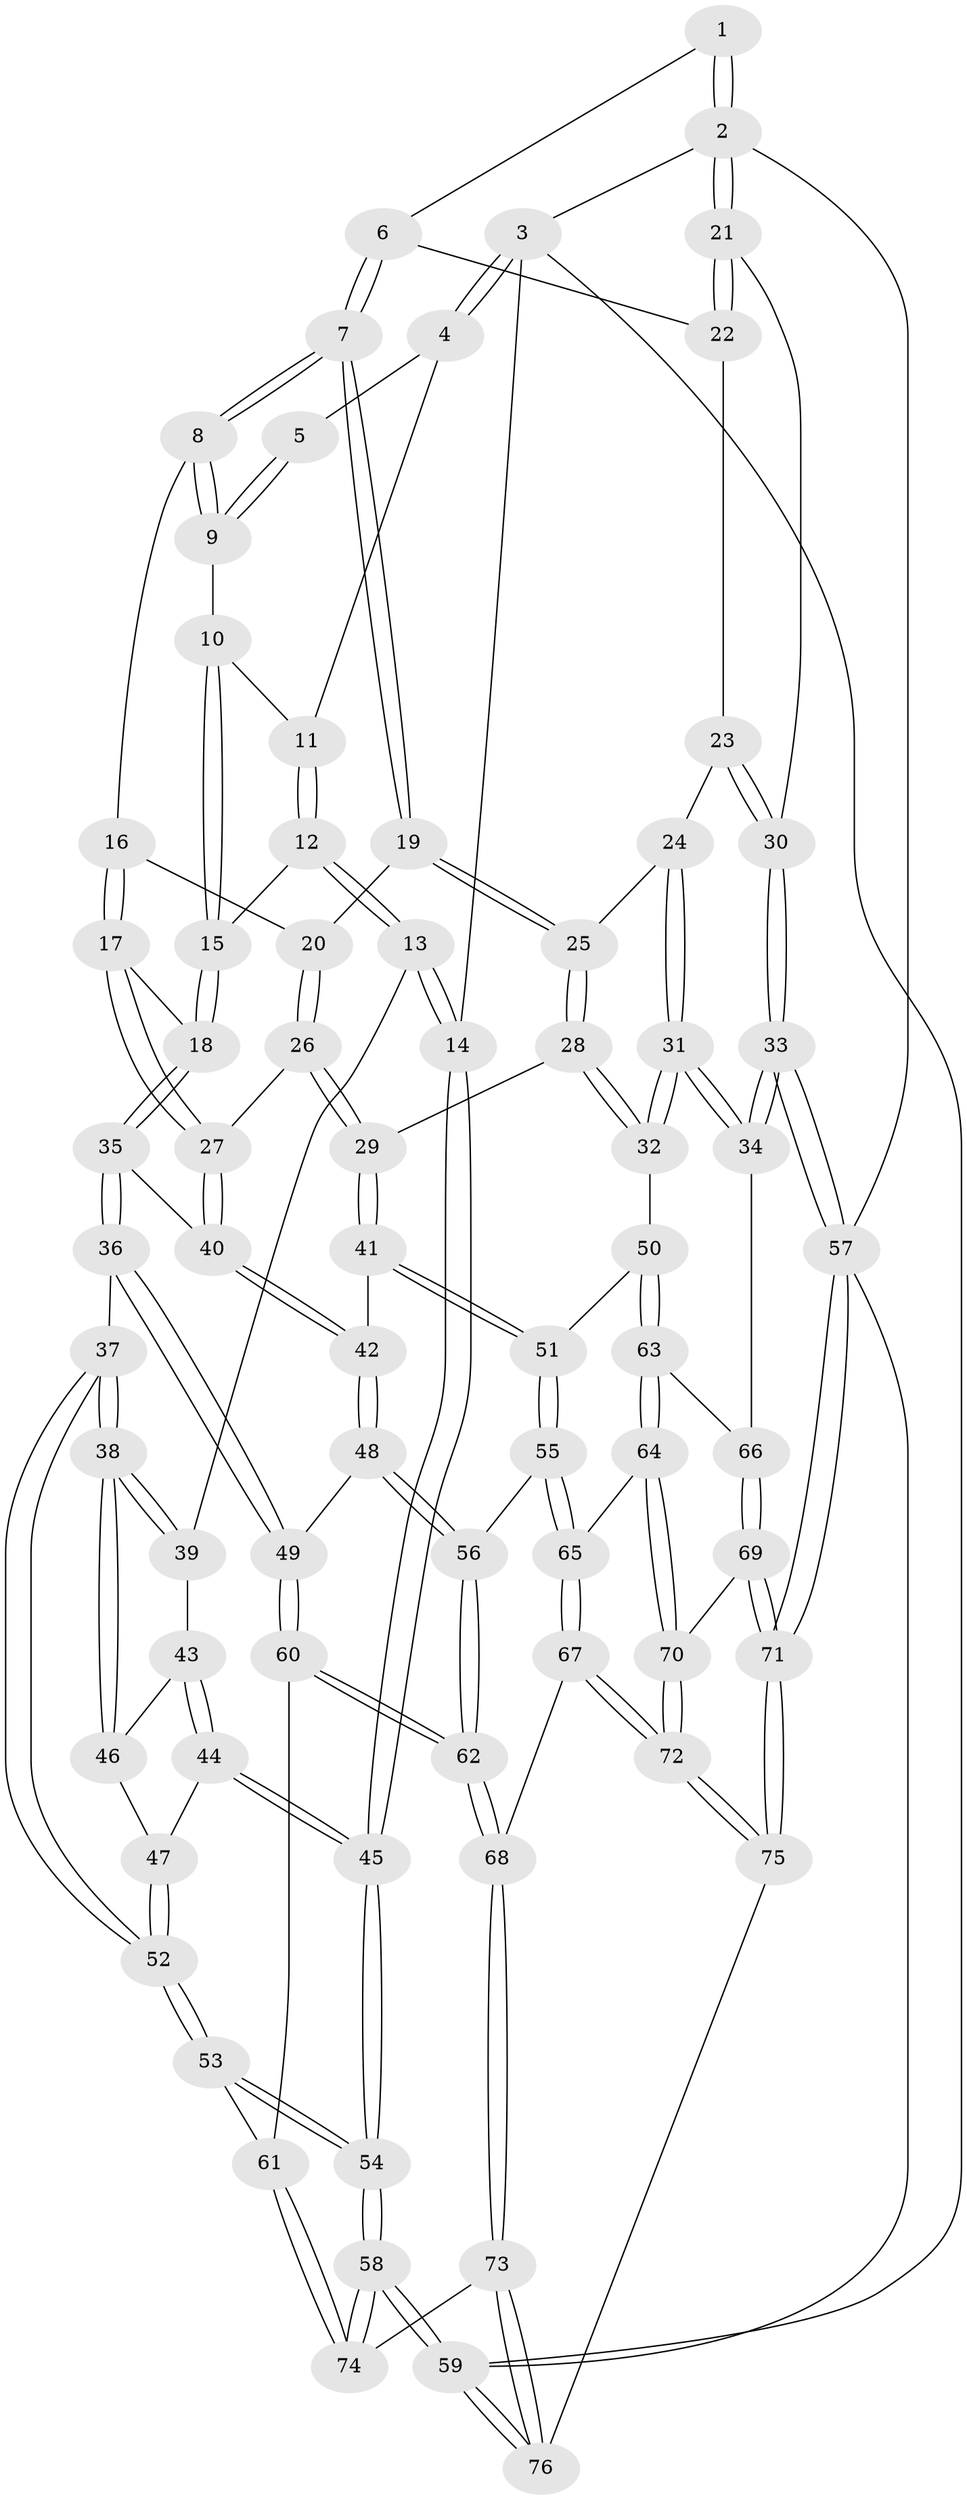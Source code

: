 // Generated by graph-tools (version 1.1) at 2025/02/03/09/25 05:02:10]
// undirected, 76 vertices, 187 edges
graph export_dot {
graph [start="1"]
  node [color=gray90,style=filled];
  1 [pos="+0.7159781489528169+0"];
  2 [pos="+1+0"];
  3 [pos="+0+0"];
  4 [pos="+0.0074533746544773165+0"];
  5 [pos="+0.36901078195198644+0"];
  6 [pos="+0.6931480655081026+0.09747861924975458"];
  7 [pos="+0.6862607274030709+0.12010458255935362"];
  8 [pos="+0.3945854698179598+0.06294583561715392"];
  9 [pos="+0.37522915787090616+0"];
  10 [pos="+0.24176245667292548+0.08942980361133646"];
  11 [pos="+0.07892395471107064+0"];
  12 [pos="+0.1547021536266066+0.25466793816195854"];
  13 [pos="+0.05149620362652375+0.30444599658494315"];
  14 [pos="+0+0.27610352771579866"];
  15 [pos="+0.19564268469928592+0.2582382586701364"];
  16 [pos="+0.38465597312239547+0.14650114400038106"];
  17 [pos="+0.32234479162876595+0.2574075023207167"];
  18 [pos="+0.2602276137081936+0.27623401421720595"];
  19 [pos="+0.684872513644102+0.1433113149389478"];
  20 [pos="+0.6246191448130102+0.20494684416993292"];
  21 [pos="+1+0"];
  22 [pos="+1+0.1179627746130873"];
  23 [pos="+0.8444478399123844+0.25637226513243777"];
  24 [pos="+0.8316027362710865+0.2584324298970983"];
  25 [pos="+0.7823853731903018+0.23374603434982036"];
  26 [pos="+0.546816979334956+0.3698055085379784"];
  27 [pos="+0.5192942753483416+0.3716801267386145"];
  28 [pos="+0.6714681505357578+0.4727398527298255"];
  29 [pos="+0.6350131747820963+0.45592236159400334"];
  30 [pos="+1+0.4243449899575934"];
  31 [pos="+0.8303732533080743+0.5603054042096914"];
  32 [pos="+0.7522477864837435+0.5341033848515532"];
  33 [pos="+1+0.6247831666352891"];
  34 [pos="+0.8545437935666049+0.5780204720320544"];
  35 [pos="+0.2803912606022999+0.49732569829151635"];
  36 [pos="+0.2589700710649501+0.5592914579352876"];
  37 [pos="+0.21031999115378835+0.564013798055666"];
  38 [pos="+0.15670961172257677+0.5332619539565955"];
  39 [pos="+0.08784304808612038+0.4479518220644935"];
  40 [pos="+0.46722265998877327+0.43450393652391595"];
  41 [pos="+0.5073785498401204+0.6002885104393945"];
  42 [pos="+0.4419863882162283+0.5706786586761909"];
  43 [pos="+0.020662361022882412+0.5127672658197581"];
  44 [pos="+0+0.5574316388648253"];
  45 [pos="+0+0.5745097818156479"];
  46 [pos="+0.0659926764461407+0.569730012269876"];
  47 [pos="+0.04169655650048724+0.5914260022320795"];
  48 [pos="+0.3188913896177315+0.6176139999962506"];
  49 [pos="+0.3051403291294407+0.6066795829109288"];
  50 [pos="+0.5635888187572528+0.6818065983631595"];
  51 [pos="+0.518663713317166+0.6292074431769169"];
  52 [pos="+0.07997784758972819+0.7335559426656413"];
  53 [pos="+0.06478031113737234+0.771816020357926"];
  54 [pos="+0+0.9580414008149025"];
  55 [pos="+0.39365039611829866+0.7082182607925288"];
  56 [pos="+0.3424781966681595+0.6862638729896257"];
  57 [pos="+1+1"];
  58 [pos="+0+1"];
  59 [pos="+0+1"];
  60 [pos="+0.14776575765037847+0.792814129168842"];
  61 [pos="+0.13514492743332757+0.792222159271863"];
  62 [pos="+0.2799110873066109+0.8199199137652204"];
  63 [pos="+0.5630603760176507+0.7040146093936711"];
  64 [pos="+0.5116595813530976+0.77660919991435"];
  65 [pos="+0.4877120639104826+0.7835307799925748"];
  66 [pos="+0.7083100536841316+0.7670570046985105"];
  67 [pos="+0.4372631138906653+0.8725583995414588"];
  68 [pos="+0.2825477769463352+0.825024142125473"];
  69 [pos="+0.6992506361241103+0.8435391870287787"];
  70 [pos="+0.6160205199997311+0.8654718074874524"];
  71 [pos="+1+1"];
  72 [pos="+0.4836267567808629+1"];
  73 [pos="+0.26586478824724863+0.9712217079639454"];
  74 [pos="+0.17879235983279076+0.9275075803549597"];
  75 [pos="+0.47843092411862087+1"];
  76 [pos="+0.3222011268645253+1"];
  1 -- 2;
  1 -- 2;
  1 -- 6;
  2 -- 3;
  2 -- 21;
  2 -- 21;
  2 -- 57;
  3 -- 4;
  3 -- 4;
  3 -- 14;
  3 -- 59;
  4 -- 5;
  4 -- 11;
  5 -- 9;
  5 -- 9;
  6 -- 7;
  6 -- 7;
  6 -- 22;
  7 -- 8;
  7 -- 8;
  7 -- 19;
  7 -- 19;
  8 -- 9;
  8 -- 9;
  8 -- 16;
  9 -- 10;
  10 -- 11;
  10 -- 15;
  10 -- 15;
  11 -- 12;
  11 -- 12;
  12 -- 13;
  12 -- 13;
  12 -- 15;
  13 -- 14;
  13 -- 14;
  13 -- 39;
  14 -- 45;
  14 -- 45;
  15 -- 18;
  15 -- 18;
  16 -- 17;
  16 -- 17;
  16 -- 20;
  17 -- 18;
  17 -- 27;
  17 -- 27;
  18 -- 35;
  18 -- 35;
  19 -- 20;
  19 -- 25;
  19 -- 25;
  20 -- 26;
  20 -- 26;
  21 -- 22;
  21 -- 22;
  21 -- 30;
  22 -- 23;
  23 -- 24;
  23 -- 30;
  23 -- 30;
  24 -- 25;
  24 -- 31;
  24 -- 31;
  25 -- 28;
  25 -- 28;
  26 -- 27;
  26 -- 29;
  26 -- 29;
  27 -- 40;
  27 -- 40;
  28 -- 29;
  28 -- 32;
  28 -- 32;
  29 -- 41;
  29 -- 41;
  30 -- 33;
  30 -- 33;
  31 -- 32;
  31 -- 32;
  31 -- 34;
  31 -- 34;
  32 -- 50;
  33 -- 34;
  33 -- 34;
  33 -- 57;
  33 -- 57;
  34 -- 66;
  35 -- 36;
  35 -- 36;
  35 -- 40;
  36 -- 37;
  36 -- 49;
  36 -- 49;
  37 -- 38;
  37 -- 38;
  37 -- 52;
  37 -- 52;
  38 -- 39;
  38 -- 39;
  38 -- 46;
  38 -- 46;
  39 -- 43;
  40 -- 42;
  40 -- 42;
  41 -- 42;
  41 -- 51;
  41 -- 51;
  42 -- 48;
  42 -- 48;
  43 -- 44;
  43 -- 44;
  43 -- 46;
  44 -- 45;
  44 -- 45;
  44 -- 47;
  45 -- 54;
  45 -- 54;
  46 -- 47;
  47 -- 52;
  47 -- 52;
  48 -- 49;
  48 -- 56;
  48 -- 56;
  49 -- 60;
  49 -- 60;
  50 -- 51;
  50 -- 63;
  50 -- 63;
  51 -- 55;
  51 -- 55;
  52 -- 53;
  52 -- 53;
  53 -- 54;
  53 -- 54;
  53 -- 61;
  54 -- 58;
  54 -- 58;
  55 -- 56;
  55 -- 65;
  55 -- 65;
  56 -- 62;
  56 -- 62;
  57 -- 71;
  57 -- 71;
  57 -- 59;
  58 -- 59;
  58 -- 59;
  58 -- 74;
  58 -- 74;
  59 -- 76;
  59 -- 76;
  60 -- 61;
  60 -- 62;
  60 -- 62;
  61 -- 74;
  61 -- 74;
  62 -- 68;
  62 -- 68;
  63 -- 64;
  63 -- 64;
  63 -- 66;
  64 -- 65;
  64 -- 70;
  64 -- 70;
  65 -- 67;
  65 -- 67;
  66 -- 69;
  66 -- 69;
  67 -- 68;
  67 -- 72;
  67 -- 72;
  68 -- 73;
  68 -- 73;
  69 -- 70;
  69 -- 71;
  69 -- 71;
  70 -- 72;
  70 -- 72;
  71 -- 75;
  71 -- 75;
  72 -- 75;
  72 -- 75;
  73 -- 74;
  73 -- 76;
  73 -- 76;
  75 -- 76;
}
